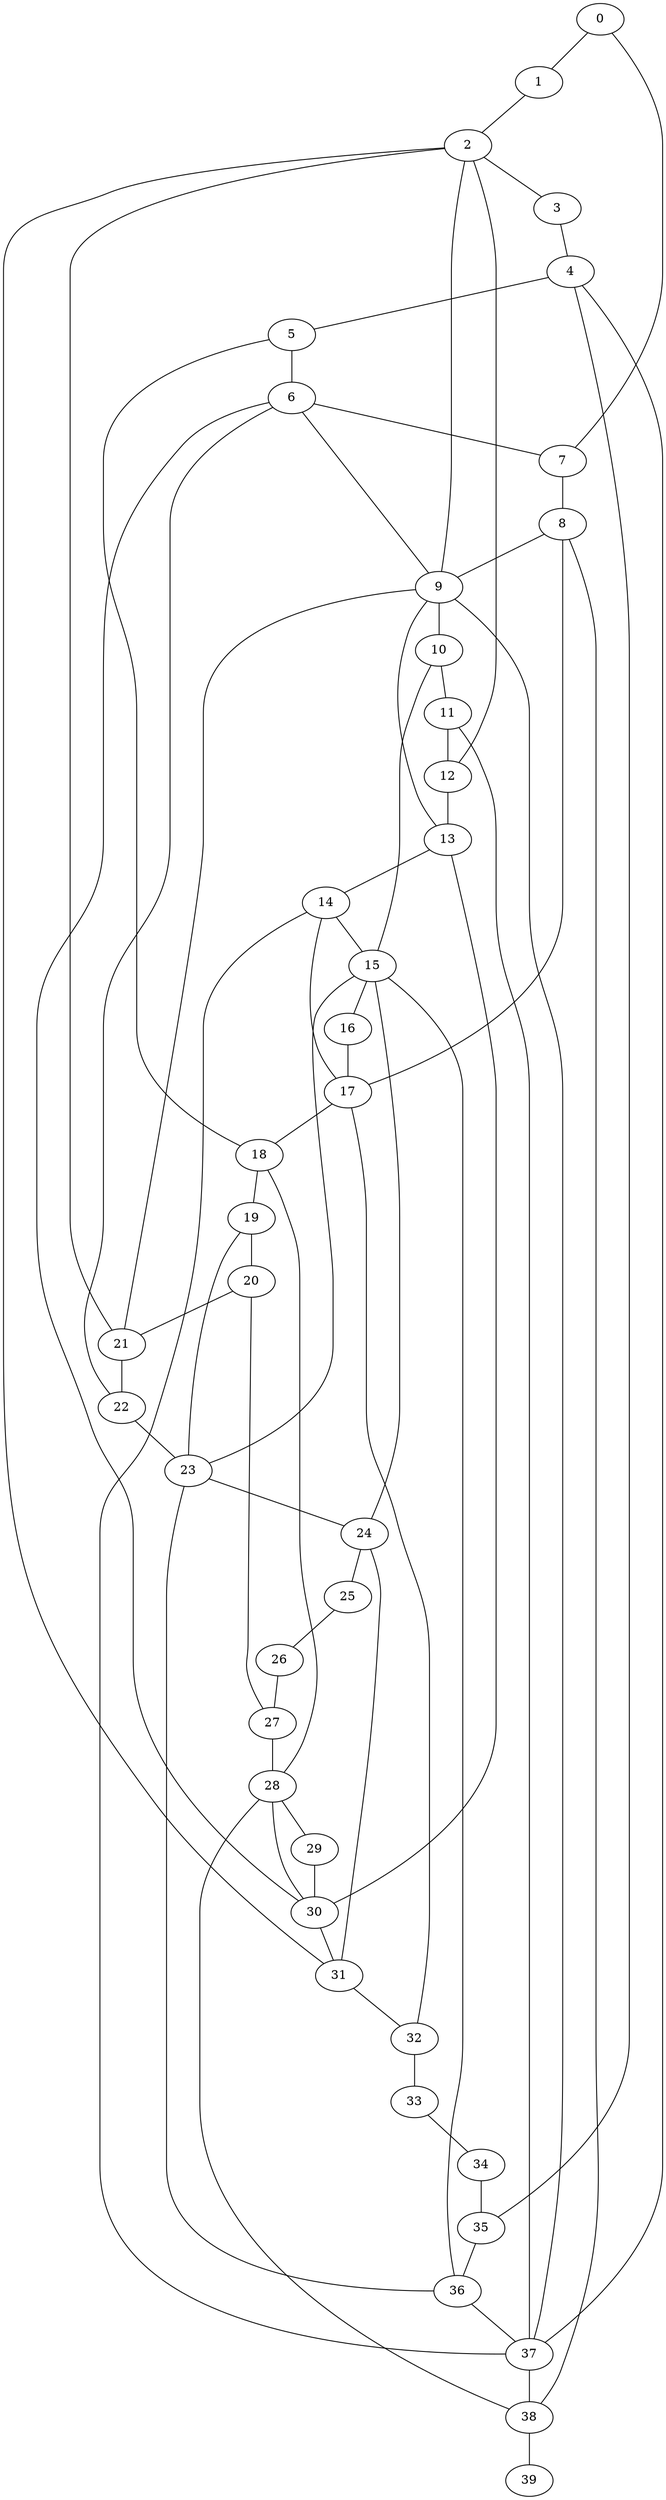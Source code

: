 
graph graphname {
    0 -- 1
0 -- 7
1 -- 2
2 -- 3
2 -- 12
2 -- 9
2 -- 31
2 -- 21
3 -- 4
4 -- 5
4 -- 37
4 -- 35
5 -- 6
5 -- 18
6 -- 7
6 -- 9
6 -- 22
6 -- 30
7 -- 8
8 -- 9
8 -- 17
8 -- 38
9 -- 10
9 -- 37
9 -- 21
9 -- 13
10 -- 11
10 -- 15
11 -- 12
11 -- 37
12 -- 13
13 -- 14
13 -- 30
14 -- 15
14 -- 17
14 -- 37
15 -- 16
15 -- 36
15 -- 23
15 -- 24
16 -- 17
17 -- 18
17 -- 32
18 -- 19
18 -- 28
19 -- 20
19 -- 23
20 -- 21
20 -- 27
21 -- 22
22 -- 23
23 -- 24
23 -- 36
24 -- 25
24 -- 31
25 -- 26
26 -- 27
27 -- 28
28 -- 29
28 -- 38
28 -- 30
29 -- 30
30 -- 31
31 -- 32
32 -- 33
33 -- 34
34 -- 35
35 -- 36
36 -- 37
37 -- 38
38 -- 39

}
